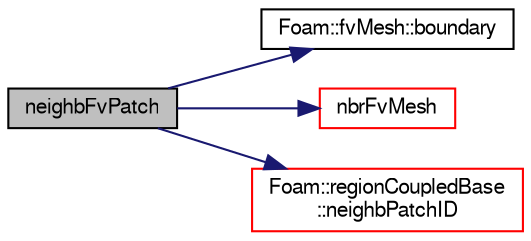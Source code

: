 digraph "neighbFvPatch"
{
  bgcolor="transparent";
  edge [fontname="FreeSans",fontsize="10",labelfontname="FreeSans",labelfontsize="10"];
  node [fontname="FreeSans",fontsize="10",shape=record];
  rankdir="LR";
  Node997 [label="neighbFvPatch",height=0.2,width=0.4,color="black", fillcolor="grey75", style="filled", fontcolor="black"];
  Node997 -> Node998 [color="midnightblue",fontsize="10",style="solid",fontname="FreeSans"];
  Node998 [label="Foam::fvMesh::boundary",height=0.2,width=0.4,color="black",URL="$a22766.html#a1fc8b179063cf5d6805da64ff1975126",tooltip="Return reference to boundary mesh. "];
  Node997 -> Node999 [color="midnightblue",fontsize="10",style="solid",fontname="FreeSans"];
  Node999 [label="nbrFvMesh",height=0.2,width=0.4,color="red",URL="$a22854.html#a7de75a086e51fb6764bcf4d6d494257c",tooltip="Returns fvMesh. "];
  Node997 -> Node1084 [color="midnightblue",fontsize="10",style="solid",fontname="FreeSans"];
  Node1084 [label="Foam::regionCoupledBase\l::neighbPatchID",height=0.2,width=0.4,color="red",URL="$a25182.html#afc2149e80f0785ace675c205b80eb6bc",tooltip="Neighbour patch ID. "];
}
